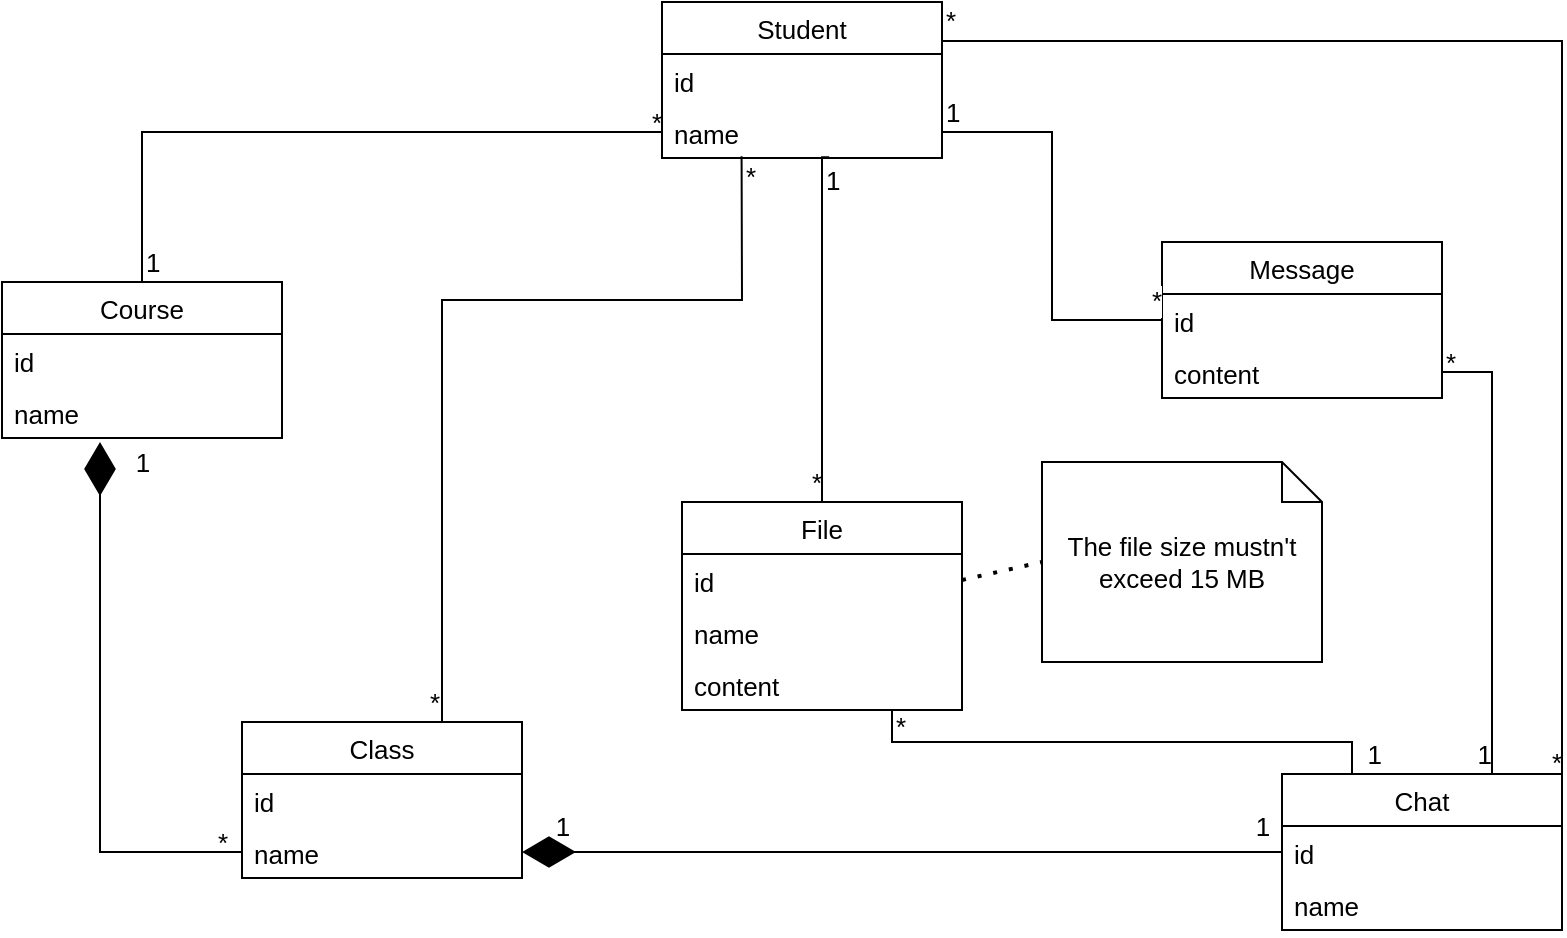 <mxfile version="17.2.4" type="device"><diagram id="i3dJ434lHKfIEYqDSV7m" name="Page-1"><mxGraphModel dx="1038" dy="649" grid="1" gridSize="10" guides="1" tooltips="1" connect="1" arrows="1" fold="1" page="1" pageScale="1" pageWidth="827" pageHeight="1169" math="0" shadow="0"><root><mxCell id="0"/><mxCell id="1" parent="0"/><mxCell id="5nQfboict6-wGew-7mCT-5" value="Student" style="swimlane;fontStyle=0;childLayout=stackLayout;horizontal=1;startSize=26;fillColor=none;horizontalStack=0;resizeParent=1;resizeParentMax=0;resizeLast=0;collapsible=1;marginBottom=0;fontSize=13;" vertex="1" parent="1"><mxGeometry x="360" y="20" width="140" height="78" as="geometry"/></mxCell><mxCell id="5nQfboict6-wGew-7mCT-6" value="id" style="text;strokeColor=none;fillColor=none;align=left;verticalAlign=top;spacingLeft=4;spacingRight=4;overflow=hidden;rotatable=0;points=[[0,0.5],[1,0.5]];portConstraint=eastwest;fontSize=13;" vertex="1" parent="5nQfboict6-wGew-7mCT-5"><mxGeometry y="26" width="140" height="26" as="geometry"/></mxCell><mxCell id="5nQfboict6-wGew-7mCT-7" value="name" style="text;strokeColor=none;fillColor=none;align=left;verticalAlign=top;spacingLeft=4;spacingRight=4;overflow=hidden;rotatable=0;points=[[0,0.5],[1,0.5]];portConstraint=eastwest;fontSize=13;" vertex="1" parent="5nQfboict6-wGew-7mCT-5"><mxGeometry y="52" width="140" height="26" as="geometry"/></mxCell><mxCell id="5nQfboict6-wGew-7mCT-9" value="Course" style="swimlane;fontStyle=0;childLayout=stackLayout;horizontal=1;startSize=26;fillColor=none;horizontalStack=0;resizeParent=1;resizeParentMax=0;resizeLast=0;collapsible=1;marginBottom=0;fontSize=13;" vertex="1" parent="1"><mxGeometry x="30" y="160" width="140" height="78" as="geometry"/></mxCell><mxCell id="5nQfboict6-wGew-7mCT-12" value="id" style="text;strokeColor=none;fillColor=none;align=left;verticalAlign=top;spacingLeft=4;spacingRight=4;overflow=hidden;rotatable=0;points=[[0,0.5],[1,0.5]];portConstraint=eastwest;fontSize=13;" vertex="1" parent="5nQfboict6-wGew-7mCT-9"><mxGeometry y="26" width="140" height="26" as="geometry"/></mxCell><mxCell id="5nQfboict6-wGew-7mCT-11" value="name" style="text;strokeColor=none;fillColor=none;align=left;verticalAlign=top;spacingLeft=4;spacingRight=4;overflow=hidden;rotatable=0;points=[[0,0.5],[1,0.5]];portConstraint=eastwest;fontSize=13;" vertex="1" parent="5nQfboict6-wGew-7mCT-9"><mxGeometry y="52" width="140" height="26" as="geometry"/></mxCell><mxCell id="5nQfboict6-wGew-7mCT-16" value="Class" style="swimlane;fontStyle=0;childLayout=stackLayout;horizontal=1;startSize=26;fillColor=none;horizontalStack=0;resizeParent=1;resizeParentMax=0;resizeLast=0;collapsible=1;marginBottom=0;fontSize=13;" vertex="1" parent="1"><mxGeometry x="150" y="380" width="140" height="78" as="geometry"/></mxCell><mxCell id="5nQfboict6-wGew-7mCT-18" value="id" style="text;strokeColor=none;fillColor=none;align=left;verticalAlign=top;spacingLeft=4;spacingRight=4;overflow=hidden;rotatable=0;points=[[0,0.5],[1,0.5]];portConstraint=eastwest;fontSize=13;" vertex="1" parent="5nQfboict6-wGew-7mCT-16"><mxGeometry y="26" width="140" height="26" as="geometry"/></mxCell><mxCell id="5nQfboict6-wGew-7mCT-17" value="name" style="text;strokeColor=none;fillColor=none;align=left;verticalAlign=top;spacingLeft=4;spacingRight=4;overflow=hidden;rotatable=0;points=[[0,0.5],[1,0.5]];portConstraint=eastwest;fontSize=13;" vertex="1" parent="5nQfboict6-wGew-7mCT-16"><mxGeometry y="52" width="140" height="26" as="geometry"/></mxCell><mxCell id="5nQfboict6-wGew-7mCT-23" value="Chat" style="swimlane;fontStyle=0;childLayout=stackLayout;horizontal=1;startSize=26;fillColor=none;horizontalStack=0;resizeParent=1;resizeParentMax=0;resizeLast=0;collapsible=1;marginBottom=0;fontSize=13;" vertex="1" parent="1"><mxGeometry x="670" y="406" width="140" height="78" as="geometry"/></mxCell><mxCell id="5nQfboict6-wGew-7mCT-75" value="id" style="text;strokeColor=none;fillColor=none;align=left;verticalAlign=top;spacingLeft=4;spacingRight=4;overflow=hidden;rotatable=0;points=[[0,0.5],[1,0.5]];portConstraint=eastwest;fontSize=13;" vertex="1" parent="5nQfboict6-wGew-7mCT-23"><mxGeometry y="26" width="140" height="26" as="geometry"/></mxCell><mxCell id="5nQfboict6-wGew-7mCT-74" value="name" style="text;strokeColor=none;fillColor=none;align=left;verticalAlign=top;spacingLeft=4;spacingRight=4;overflow=hidden;rotatable=0;points=[[0,0.5],[1,0.5]];portConstraint=eastwest;fontSize=13;" vertex="1" parent="5nQfboict6-wGew-7mCT-23"><mxGeometry y="52" width="140" height="26" as="geometry"/></mxCell><mxCell id="5nQfboict6-wGew-7mCT-33" value="" style="endArrow=none;html=1;edgeStyle=orthogonalEdgeStyle;rounded=0;entryX=0;entryY=0.5;entryDx=0;entryDy=0;exitX=0.5;exitY=0;exitDx=0;exitDy=0;fontSize=13;" edge="1" parent="1" source="5nQfboict6-wGew-7mCT-9" target="5nQfboict6-wGew-7mCT-7"><mxGeometry relative="1" as="geometry"><mxPoint x="180" y="260" as="sourcePoint"/><mxPoint x="340" y="260" as="targetPoint"/></mxGeometry></mxCell><mxCell id="5nQfboict6-wGew-7mCT-34" value="1" style="edgeLabel;resizable=0;html=1;align=left;verticalAlign=bottom;fontSize=13;" connectable="0" vertex="1" parent="5nQfboict6-wGew-7mCT-33"><mxGeometry x="-1" relative="1" as="geometry"/></mxCell><mxCell id="5nQfboict6-wGew-7mCT-35" value="&lt;font style=&quot;font-size: 13px&quot;&gt;*&lt;/font&gt;" style="edgeLabel;resizable=0;html=1;align=right;verticalAlign=bottom;labelBackgroundColor=none;fontSize=13;" connectable="0" vertex="1" parent="5nQfboict6-wGew-7mCT-33"><mxGeometry x="1" relative="1" as="geometry"><mxPoint y="5" as="offset"/></mxGeometry></mxCell><mxCell id="5nQfboict6-wGew-7mCT-36" value="" style="endArrow=none;html=1;edgeStyle=orthogonalEdgeStyle;rounded=0;entryX=0.25;entryY=0;entryDx=0;entryDy=0;exitX=0.284;exitY=0.968;exitDx=0;exitDy=0;exitPerimeter=0;fontSize=13;" edge="1" parent="1" source="5nQfboict6-wGew-7mCT-7" target="5nQfboict6-wGew-7mCT-16"><mxGeometry relative="1" as="geometry"><mxPoint x="400" y="100" as="sourcePoint"/><mxPoint x="800" y="160" as="targetPoint"/><Array as="points"><mxPoint x="400" y="100"/><mxPoint x="400" y="169"/><mxPoint x="250" y="169"/><mxPoint x="250" y="380"/></Array></mxGeometry></mxCell><mxCell id="5nQfboict6-wGew-7mCT-37" value="*&lt;br style=&quot;font-size: 13px;&quot;&gt;" style="edgeLabel;resizable=0;html=1;align=left;verticalAlign=bottom;fontSize=13;" connectable="0" vertex="1" parent="5nQfboict6-wGew-7mCT-36"><mxGeometry x="-1" relative="1" as="geometry"><mxPoint y="20" as="offset"/></mxGeometry></mxCell><mxCell id="5nQfboict6-wGew-7mCT-38" value="&lt;font style=&quot;font-size: 13px;&quot;&gt;*&lt;/font&gt;" style="edgeLabel;resizable=0;html=1;align=right;verticalAlign=bottom;fontSize=13;" connectable="0" vertex="1" parent="5nQfboict6-wGew-7mCT-36"><mxGeometry x="1" relative="1" as="geometry"><mxPoint x="65" as="offset"/></mxGeometry></mxCell><mxCell id="5nQfboict6-wGew-7mCT-39" value="" style="endArrow=none;html=1;edgeStyle=orthogonalEdgeStyle;rounded=0;exitX=1;exitY=0.25;exitDx=0;exitDy=0;entryX=1;entryY=0;entryDx=0;entryDy=0;fontSize=13;" edge="1" parent="1" source="5nQfboict6-wGew-7mCT-5" target="5nQfboict6-wGew-7mCT-23"><mxGeometry relative="1" as="geometry"><mxPoint x="620" y="100" as="sourcePoint"/><mxPoint x="780" y="100" as="targetPoint"/></mxGeometry></mxCell><mxCell id="5nQfboict6-wGew-7mCT-40" value="*" style="edgeLabel;resizable=0;html=1;align=left;verticalAlign=bottom;fontSize=13;" connectable="0" vertex="1" parent="5nQfboict6-wGew-7mCT-39"><mxGeometry x="-1" relative="1" as="geometry"/></mxCell><mxCell id="5nQfboict6-wGew-7mCT-41" value="*" style="edgeLabel;resizable=0;html=1;align=right;verticalAlign=bottom;fontSize=13;labelBackgroundColor=none;" connectable="0" vertex="1" parent="5nQfboict6-wGew-7mCT-39"><mxGeometry x="1" relative="1" as="geometry"><mxPoint y="4" as="offset"/></mxGeometry></mxCell><mxCell id="5nQfboict6-wGew-7mCT-43" value="Message" style="swimlane;fontStyle=0;childLayout=stackLayout;horizontal=1;startSize=26;fillColor=none;horizontalStack=0;resizeParent=1;resizeParentMax=0;resizeLast=0;collapsible=1;marginBottom=0;fontSize=13;" vertex="1" parent="1"><mxGeometry x="610" y="140" width="140" height="78" as="geometry"/></mxCell><mxCell id="5nQfboict6-wGew-7mCT-78" value="id" style="text;strokeColor=none;fillColor=none;align=left;verticalAlign=top;spacingLeft=4;spacingRight=4;overflow=hidden;rotatable=0;points=[[0,0.5],[1,0.5]];portConstraint=eastwest;fontSize=13;" vertex="1" parent="5nQfboict6-wGew-7mCT-43"><mxGeometry y="26" width="140" height="26" as="geometry"/></mxCell><mxCell id="5nQfboict6-wGew-7mCT-46" value="content" style="text;strokeColor=none;fillColor=none;align=left;verticalAlign=top;spacingLeft=4;spacingRight=4;overflow=hidden;rotatable=0;points=[[0,0.5],[1,0.5]];portConstraint=eastwest;fontSize=13;" vertex="1" parent="5nQfboict6-wGew-7mCT-43"><mxGeometry y="52" width="140" height="26" as="geometry"/></mxCell><mxCell id="5nQfboict6-wGew-7mCT-47" value="File" style="swimlane;fontStyle=0;childLayout=stackLayout;horizontal=1;startSize=26;fillColor=none;horizontalStack=0;resizeParent=1;resizeParentMax=0;resizeLast=0;collapsible=1;marginBottom=0;fontSize=13;" vertex="1" parent="1"><mxGeometry x="370" y="270" width="140" height="104" as="geometry"/></mxCell><mxCell id="5nQfboict6-wGew-7mCT-77" value="id" style="text;strokeColor=none;fillColor=none;align=left;verticalAlign=top;spacingLeft=4;spacingRight=4;overflow=hidden;rotatable=0;points=[[0,0.5],[1,0.5]];portConstraint=eastwest;fontSize=13;" vertex="1" parent="5nQfboict6-wGew-7mCT-47"><mxGeometry y="26" width="140" height="26" as="geometry"/></mxCell><mxCell id="5nQfboict6-wGew-7mCT-76" value="name" style="text;strokeColor=none;fillColor=none;align=left;verticalAlign=top;spacingLeft=4;spacingRight=4;overflow=hidden;rotatable=0;points=[[0,0.5],[1,0.5]];portConstraint=eastwest;fontSize=13;" vertex="1" parent="5nQfboict6-wGew-7mCT-47"><mxGeometry y="52" width="140" height="26" as="geometry"/></mxCell><mxCell id="5nQfboict6-wGew-7mCT-66" value="content" style="text;strokeColor=none;fillColor=none;align=left;verticalAlign=top;spacingLeft=4;spacingRight=4;overflow=hidden;rotatable=0;points=[[0,0.5],[1,0.5]];portConstraint=eastwest;fontSize=13;" vertex="1" parent="5nQfboict6-wGew-7mCT-47"><mxGeometry y="78" width="140" height="26" as="geometry"/></mxCell><mxCell id="5nQfboict6-wGew-7mCT-51" value="" style="endArrow=none;html=1;edgeStyle=orthogonalEdgeStyle;rounded=0;exitX=1;exitY=0.5;exitDx=0;exitDy=0;entryX=0;entryY=0.5;entryDx=0;entryDy=0;fontSize=13;" edge="1" parent="1" source="5nQfboict6-wGew-7mCT-7" target="5nQfboict6-wGew-7mCT-78"><mxGeometry relative="1" as="geometry"><mxPoint x="480" y="460" as="sourcePoint"/><mxPoint x="640" y="460" as="targetPoint"/></mxGeometry></mxCell><mxCell id="5nQfboict6-wGew-7mCT-52" value="1" style="edgeLabel;resizable=0;html=1;align=left;verticalAlign=bottom;fontSize=13;" connectable="0" vertex="1" parent="5nQfboict6-wGew-7mCT-51"><mxGeometry x="-1" relative="1" as="geometry"/></mxCell><mxCell id="5nQfboict6-wGew-7mCT-53" value="*" style="edgeLabel;resizable=0;html=1;align=right;verticalAlign=bottom;fontSize=13;" connectable="0" vertex="1" parent="5nQfboict6-wGew-7mCT-51"><mxGeometry x="1" relative="1" as="geometry"/></mxCell><mxCell id="5nQfboict6-wGew-7mCT-57" value="" style="endArrow=none;html=1;edgeStyle=orthogonalEdgeStyle;rounded=0;exitX=0.75;exitY=1;exitDx=0;exitDy=0;entryX=0.25;entryY=0;entryDx=0;entryDy=0;fontSize=13;" edge="1" parent="1" source="5nQfboict6-wGew-7mCT-47" target="5nQfboict6-wGew-7mCT-23"><mxGeometry relative="1" as="geometry"><mxPoint x="640" y="470" as="sourcePoint"/><mxPoint x="800" y="470" as="targetPoint"/></mxGeometry></mxCell><mxCell id="5nQfboict6-wGew-7mCT-58" value="*" style="edgeLabel;resizable=0;html=1;align=left;verticalAlign=bottom;fontSize=13;labelBackgroundColor=none;" connectable="0" vertex="1" parent="5nQfboict6-wGew-7mCT-57"><mxGeometry x="-1" relative="1" as="geometry"><mxPoint y="18" as="offset"/></mxGeometry></mxCell><mxCell id="5nQfboict6-wGew-7mCT-59" value="1" style="edgeLabel;resizable=0;html=1;align=right;verticalAlign=bottom;fontSize=13;labelBackgroundColor=none;" connectable="0" vertex="1" parent="5nQfboict6-wGew-7mCT-57"><mxGeometry x="1" relative="1" as="geometry"><mxPoint x="15" as="offset"/></mxGeometry></mxCell><mxCell id="5nQfboict6-wGew-7mCT-60" value="" style="endArrow=none;html=1;edgeStyle=orthogonalEdgeStyle;rounded=0;exitX=1;exitY=0.5;exitDx=0;exitDy=0;entryX=0.75;entryY=0;entryDx=0;entryDy=0;fontSize=13;" edge="1" parent="1" source="5nQfboict6-wGew-7mCT-46" target="5nQfboict6-wGew-7mCT-23"><mxGeometry relative="1" as="geometry"><mxPoint x="610" y="370" as="sourcePoint"/><mxPoint x="770" y="370" as="targetPoint"/></mxGeometry></mxCell><mxCell id="5nQfboict6-wGew-7mCT-61" value="*" style="edgeLabel;resizable=0;html=1;align=left;verticalAlign=bottom;fontSize=13;labelBackgroundColor=none;" connectable="0" vertex="1" parent="5nQfboict6-wGew-7mCT-60"><mxGeometry x="-1" relative="1" as="geometry"><mxPoint y="5" as="offset"/></mxGeometry></mxCell><mxCell id="5nQfboict6-wGew-7mCT-62" value="1" style="edgeLabel;resizable=0;html=1;align=right;verticalAlign=bottom;fontSize=13;labelBackgroundColor=none;" connectable="0" vertex="1" parent="5nQfboict6-wGew-7mCT-60"><mxGeometry x="1" relative="1" as="geometry"/></mxCell><mxCell id="5nQfboict6-wGew-7mCT-63" value="" style="endArrow=none;html=1;edgeStyle=orthogonalEdgeStyle;rounded=0;exitX=0.597;exitY=0.985;exitDx=0;exitDy=0;exitPerimeter=0;entryX=0.5;entryY=0;entryDx=0;entryDy=0;fontSize=13;" edge="1" parent="1" source="5nQfboict6-wGew-7mCT-7" target="5nQfboict6-wGew-7mCT-47"><mxGeometry relative="1" as="geometry"><mxPoint x="420" y="180" as="sourcePoint"/><mxPoint x="580" y="180" as="targetPoint"/><Array as="points"><mxPoint x="440" y="98"/></Array></mxGeometry></mxCell><mxCell id="5nQfboict6-wGew-7mCT-64" value="1" style="edgeLabel;resizable=0;html=1;align=left;verticalAlign=bottom;fontSize=13;" connectable="0" vertex="1" parent="5nQfboict6-wGew-7mCT-63"><mxGeometry x="-1" relative="1" as="geometry"><mxPoint x="-4" y="22" as="offset"/></mxGeometry></mxCell><mxCell id="5nQfboict6-wGew-7mCT-65" value="*" style="edgeLabel;resizable=0;html=1;align=right;verticalAlign=bottom;fontSize=13;labelBackgroundColor=none;" connectable="0" vertex="1" parent="5nQfboict6-wGew-7mCT-63"><mxGeometry x="1" relative="1" as="geometry"/></mxCell><mxCell id="5nQfboict6-wGew-7mCT-67" value="" style="endArrow=diamondThin;endFill=1;endSize=24;html=1;rounded=0;entryX=1;entryY=0.5;entryDx=0;entryDy=0;exitX=0;exitY=0.5;exitDx=0;exitDy=0;fontSize=13;" edge="1" parent="1" source="5nQfboict6-wGew-7mCT-75" target="5nQfboict6-wGew-7mCT-17"><mxGeometry width="160" relative="1" as="geometry"><mxPoint x="260" y="510" as="sourcePoint"/><mxPoint x="420" y="510" as="targetPoint"/></mxGeometry></mxCell><mxCell id="5nQfboict6-wGew-7mCT-69" value="&lt;font style=&quot;font-size: 13px&quot;&gt;1&lt;/font&gt;" style="text;html=1;align=center;verticalAlign=middle;resizable=0;points=[];autosize=1;strokeColor=none;fillColor=none;fontSize=13;" vertex="1" parent="1"><mxGeometry x="300" y="422" width="20" height="20" as="geometry"/></mxCell><mxCell id="5nQfboict6-wGew-7mCT-70" value="&lt;font style=&quot;font-size: 13px&quot;&gt;1&lt;/font&gt;" style="text;html=1;align=center;verticalAlign=middle;resizable=0;points=[];autosize=1;strokeColor=none;fillColor=none;fontSize=13;" vertex="1" parent="1"><mxGeometry x="650" y="422" width="20" height="20" as="geometry"/></mxCell><mxCell id="5nQfboict6-wGew-7mCT-71" value="" style="endArrow=diamondThin;endFill=1;endSize=24;html=1;rounded=0;exitX=0;exitY=0.5;exitDx=0;exitDy=0;edgeStyle=orthogonalEdgeStyle;fontSize=13;" edge="1" parent="1" source="5nQfboict6-wGew-7mCT-18"><mxGeometry width="160" relative="1" as="geometry"><mxPoint x="30" y="450" as="sourcePoint"/><mxPoint x="79" y="240" as="targetPoint"/><Array as="points"><mxPoint x="79" y="445"/></Array></mxGeometry></mxCell><mxCell id="5nQfboict6-wGew-7mCT-72" value="&lt;font style=&quot;font-size: 13px&quot;&gt;1&lt;/font&gt;" style="text;html=1;align=center;verticalAlign=middle;resizable=0;points=[];autosize=1;strokeColor=none;fillColor=none;fontSize=13;" vertex="1" parent="1"><mxGeometry x="90" y="240" width="20" height="20" as="geometry"/></mxCell><mxCell id="5nQfboict6-wGew-7mCT-73" value="&lt;font style=&quot;font-size: 13px&quot;&gt;*&lt;/font&gt;" style="text;html=1;align=center;verticalAlign=middle;resizable=0;points=[];autosize=1;strokeColor=none;fillColor=none;fontSize=13;" vertex="1" parent="1"><mxGeometry x="130" y="430" width="20" height="20" as="geometry"/></mxCell><mxCell id="5nQfboict6-wGew-7mCT-79" value="The file size mustn't exceed 15 MB" style="shape=note;size=20;whiteSpace=wrap;html=1;fontSize=13;" vertex="1" parent="1"><mxGeometry x="550" y="250" width="140" height="100" as="geometry"/></mxCell><mxCell id="5nQfboict6-wGew-7mCT-80" value="" style="endArrow=none;dashed=1;html=1;dashPattern=1 3;strokeWidth=2;rounded=0;entryX=0;entryY=0.5;entryDx=0;entryDy=0;entryPerimeter=0;exitX=1;exitY=0.5;exitDx=0;exitDy=0;fontSize=13;" edge="1" parent="1" source="5nQfboict6-wGew-7mCT-77" target="5nQfboict6-wGew-7mCT-79"><mxGeometry width="50" height="50" relative="1" as="geometry"><mxPoint x="300" y="430" as="sourcePoint"/><mxPoint x="530" y="410" as="targetPoint"/></mxGeometry></mxCell></root></mxGraphModel></diagram></mxfile>